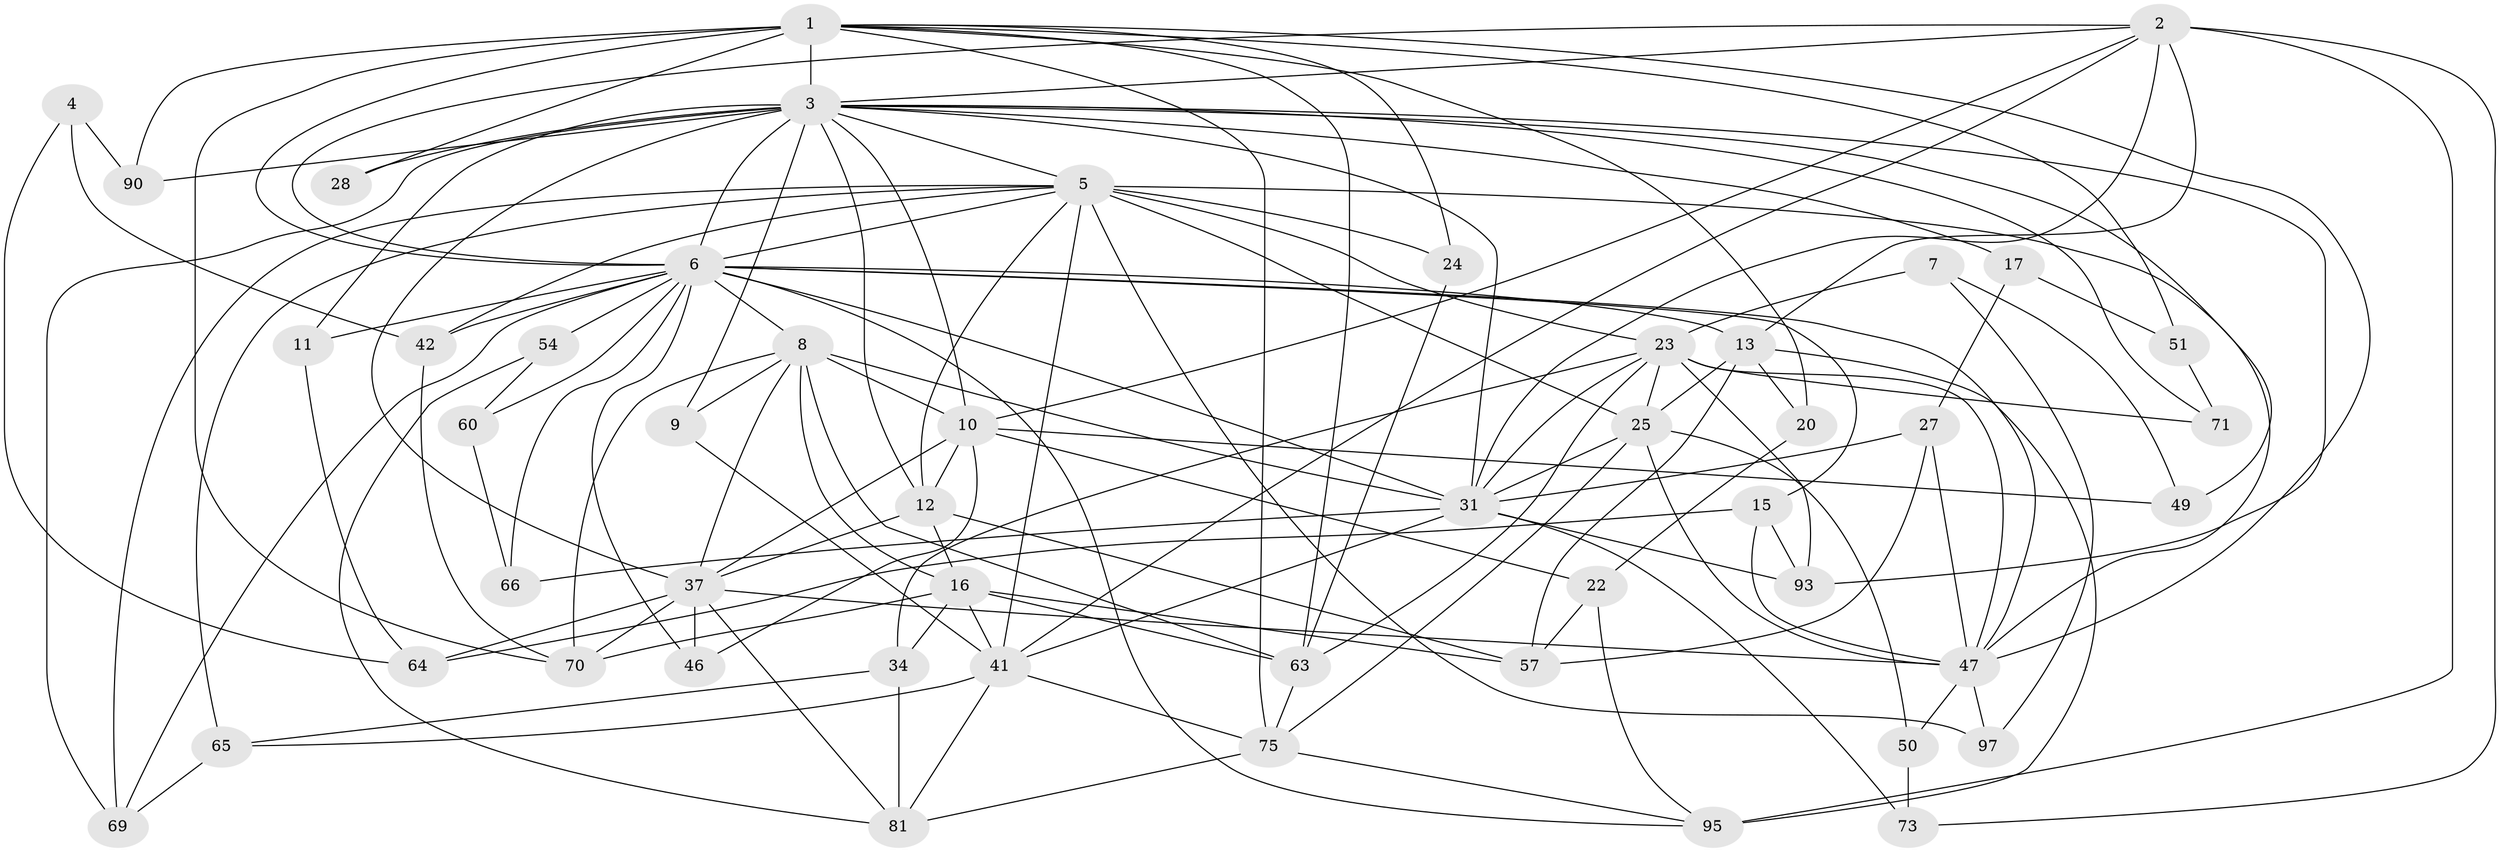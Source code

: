 // original degree distribution, {4: 0.297029702970297, 3: 0.36633663366336633, 5: 0.09900990099009901, 7: 0.04950495049504951, 6: 0.10891089108910891, 8: 0.009900990099009901, 2: 0.06930693069306931}
// Generated by graph-tools (version 1.1) at 2025/14/03/09/25 04:14:56]
// undirected, 50 vertices, 139 edges
graph export_dot {
graph [start="1"]
  node [color=gray90,style=filled];
  1 [super="+67+94+44"];
  2 [super="+14"];
  3 [super="+19+32+86+30"];
  4;
  5 [super="+56+45+21"];
  6 [super="+55+29+62+26"];
  7;
  8 [super="+36"];
  9;
  10 [super="+85"];
  11;
  12 [super="+33"];
  13 [super="+72"];
  15 [super="+18"];
  16 [super="+96"];
  17;
  20;
  22 [super="+84"];
  23 [super="+39"];
  24;
  25 [super="+68"];
  27 [super="+43"];
  28;
  31 [super="+77"];
  34;
  37 [super="+48+82+40"];
  41 [super="+61"];
  42;
  46;
  47 [super="+58"];
  49;
  50;
  51;
  54;
  57 [super="+79"];
  60;
  63 [super="+92"];
  64 [super="+98"];
  65;
  66;
  69;
  70;
  71;
  73;
  75 [super="+80"];
  81 [super="+91"];
  90;
  93;
  95;
  97;
  1 -- 75;
  1 -- 63;
  1 -- 3 [weight=2];
  1 -- 51;
  1 -- 20;
  1 -- 70 [weight=2];
  1 -- 28;
  1 -- 24;
  1 -- 90;
  1 -- 6;
  1 -- 47;
  2 -- 73;
  2 -- 10;
  2 -- 13;
  2 -- 95 [weight=2];
  2 -- 41;
  2 -- 31;
  2 -- 6;
  2 -- 3;
  3 -- 37 [weight=3];
  3 -- 10;
  3 -- 11 [weight=2];
  3 -- 28;
  3 -- 69;
  3 -- 71 [weight=2];
  3 -- 9;
  3 -- 17;
  3 -- 93;
  3 -- 31;
  3 -- 49;
  3 -- 6 [weight=2];
  3 -- 5;
  3 -- 90;
  3 -- 12;
  4 -- 90;
  4 -- 42;
  4 -- 64;
  5 -- 42;
  5 -- 65;
  5 -- 69;
  5 -- 47;
  5 -- 24;
  5 -- 25;
  5 -- 6;
  5 -- 97;
  5 -- 23;
  5 -- 12;
  5 -- 41;
  6 -- 60;
  6 -- 13;
  6 -- 42;
  6 -- 8;
  6 -- 66;
  6 -- 69;
  6 -- 15 [weight=3];
  6 -- 11;
  6 -- 46;
  6 -- 95;
  6 -- 54;
  6 -- 31;
  6 -- 47;
  7 -- 97;
  7 -- 49;
  7 -- 23;
  8 -- 16;
  8 -- 37;
  8 -- 70;
  8 -- 9;
  8 -- 10;
  8 -- 31;
  8 -- 63;
  9 -- 41;
  10 -- 49;
  10 -- 22;
  10 -- 46;
  10 -- 37;
  10 -- 12;
  11 -- 64;
  12 -- 37;
  12 -- 16;
  12 -- 57 [weight=2];
  13 -- 20;
  13 -- 57;
  13 -- 25;
  13 -- 95;
  15 -- 64;
  15 -- 47;
  15 -- 93;
  16 -- 70;
  16 -- 63;
  16 -- 34;
  16 -- 41;
  16 -- 57;
  17 -- 27;
  17 -- 51;
  20 -- 22;
  22 -- 95;
  22 -- 57;
  23 -- 93;
  23 -- 71;
  23 -- 25;
  23 -- 34;
  23 -- 31;
  23 -- 47;
  23 -- 63;
  24 -- 63;
  25 -- 75;
  25 -- 50;
  25 -- 31;
  25 -- 47;
  27 -- 47;
  27 -- 57;
  27 -- 31;
  31 -- 66;
  31 -- 73;
  31 -- 93;
  31 -- 41;
  34 -- 65;
  34 -- 81;
  37 -- 47 [weight=2];
  37 -- 64;
  37 -- 70;
  37 -- 46;
  37 -- 81;
  41 -- 81;
  41 -- 65;
  41 -- 75;
  42 -- 70;
  47 -- 97;
  47 -- 50;
  50 -- 73;
  51 -- 71;
  54 -- 60;
  54 -- 81;
  60 -- 66;
  63 -- 75;
  65 -- 69;
  75 -- 95;
  75 -- 81;
}
